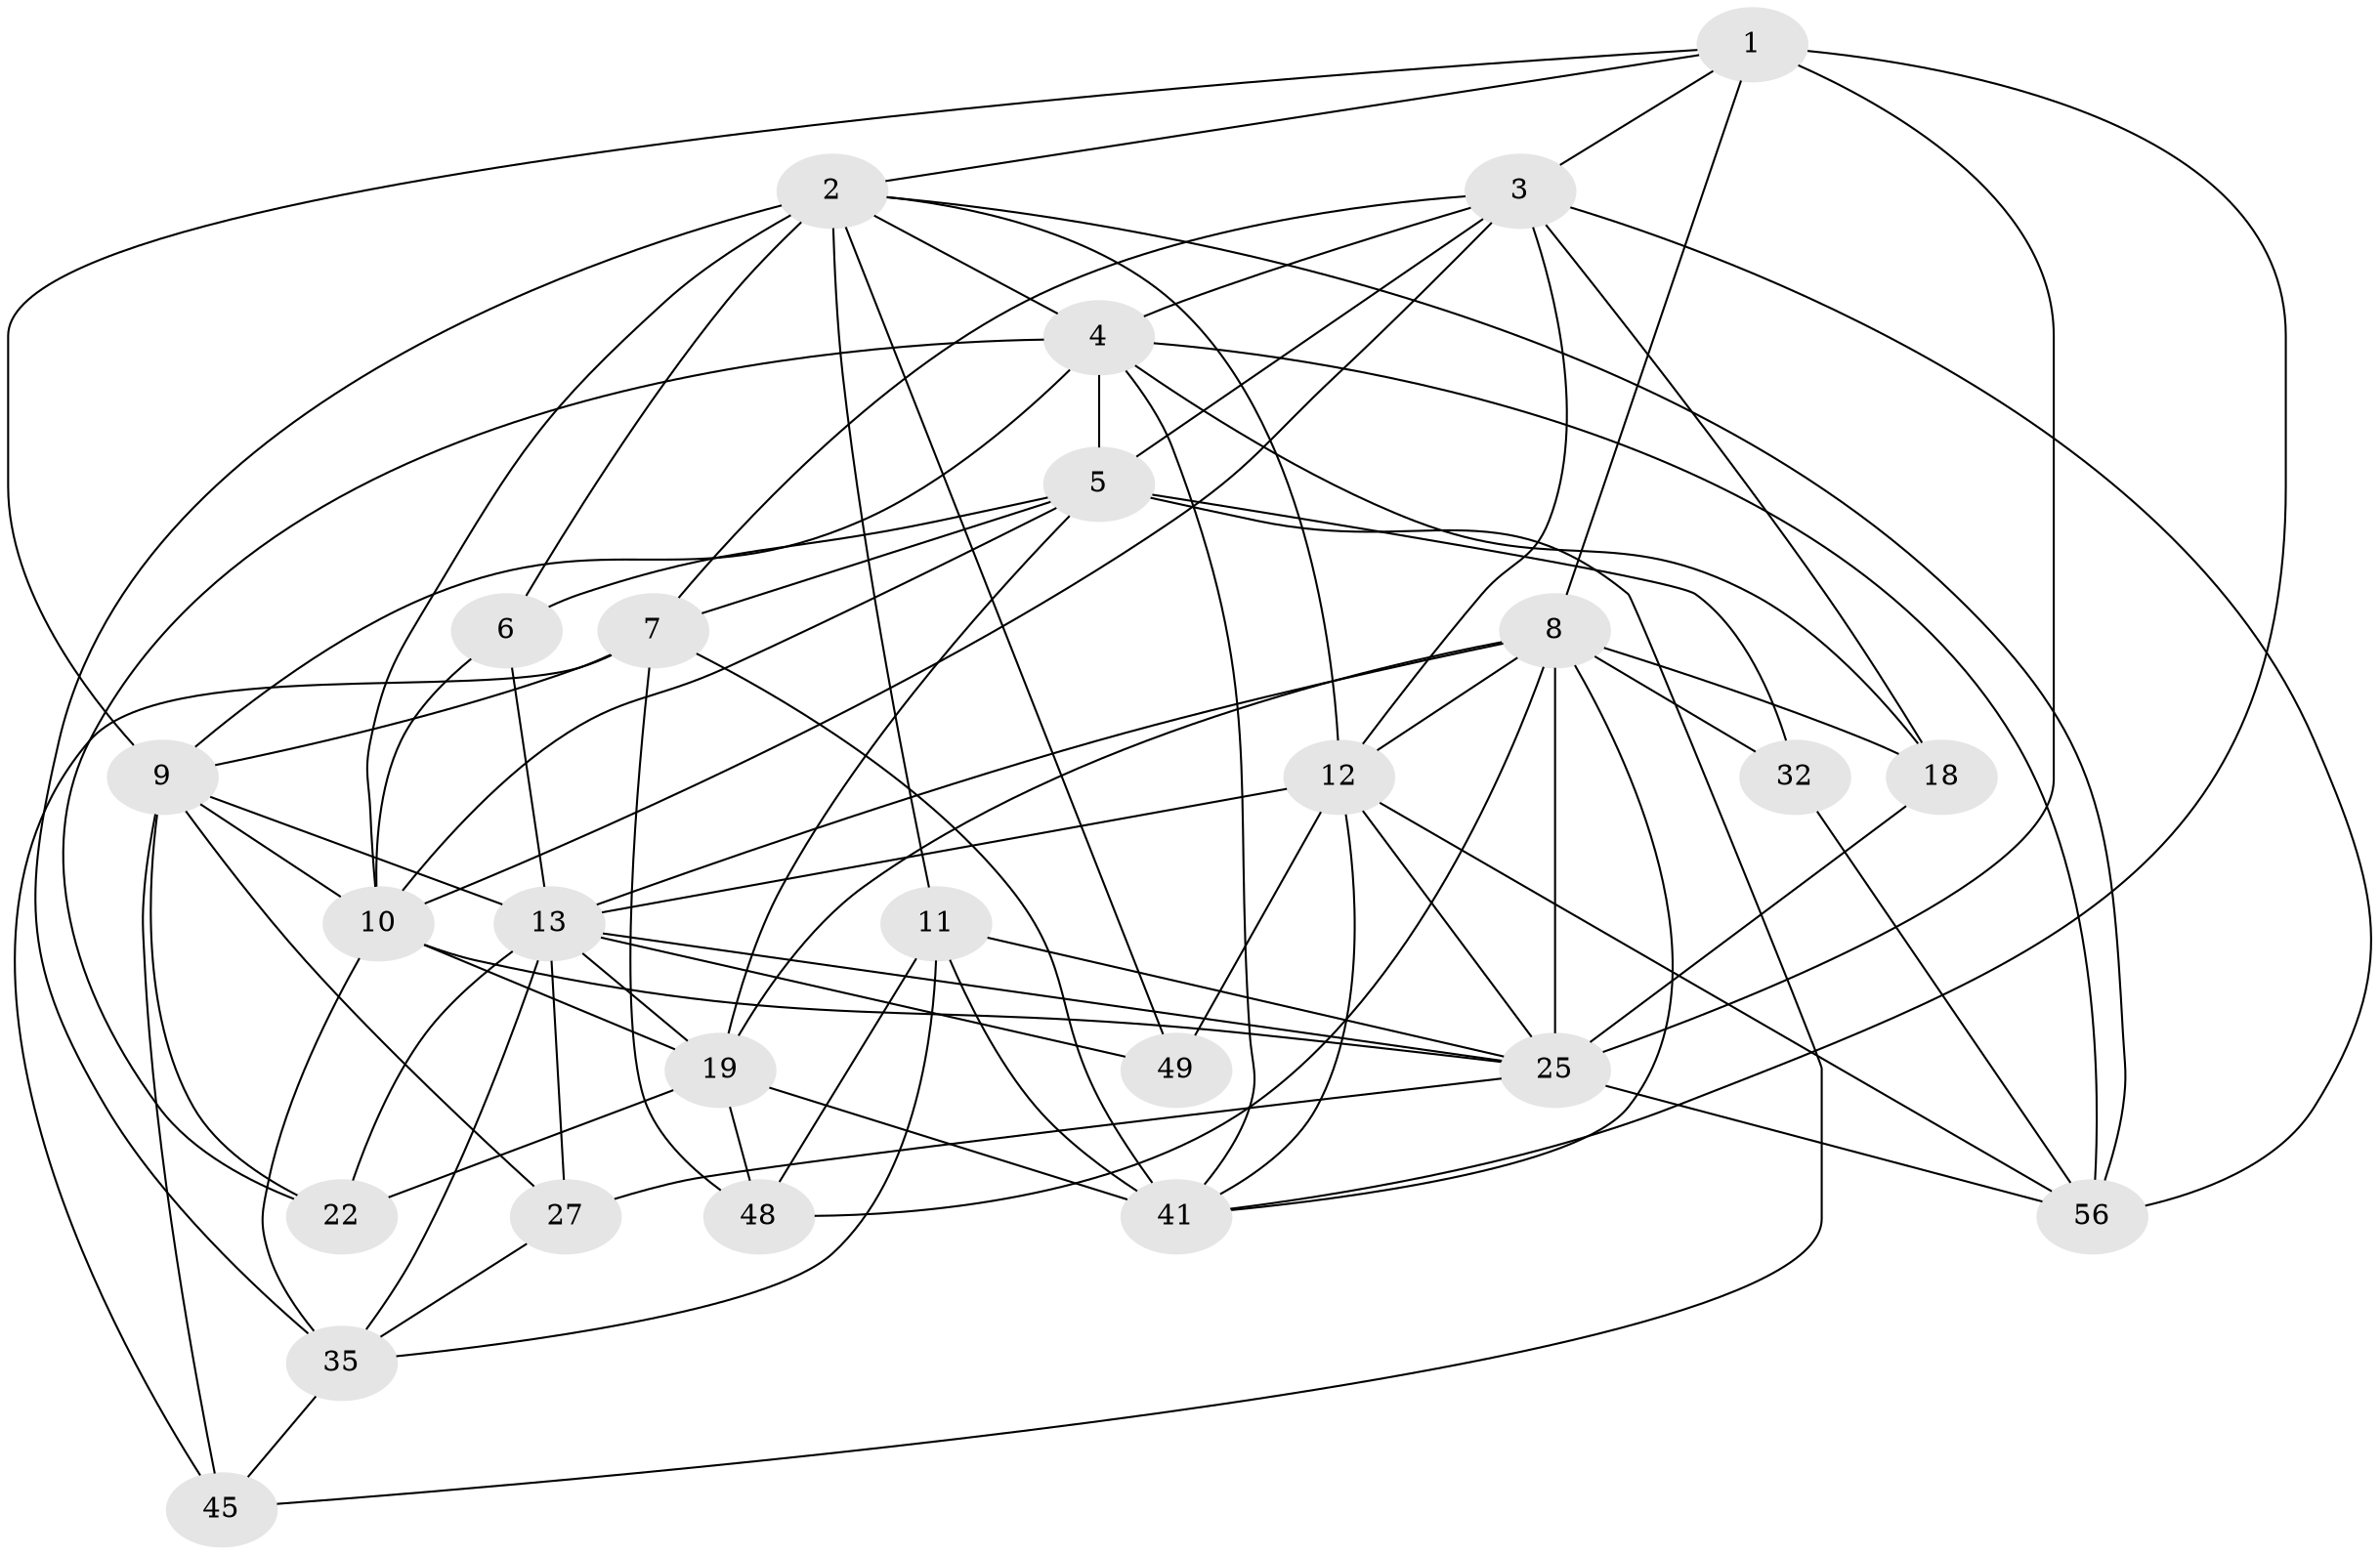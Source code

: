 // original degree distribution, {4: 1.0}
// Generated by graph-tools (version 1.1) at 2025/20/03/04/25 18:20:32]
// undirected, 25 vertices, 79 edges
graph export_dot {
graph [start="1"]
  node [color=gray90,style=filled];
  1 [super="+16"];
  2 [super="+63+23"];
  3 [super="+50+21"];
  4 [super="+62+14"];
  5 [super="+55+42+46"];
  6;
  7 [super="+30"];
  8 [super="+17+15"];
  9 [super="+31+40"];
  10 [super="+58+20"];
  11 [super="+28"];
  12 [super="+34+47"];
  13 [super="+61+51+26"];
  18;
  19 [super="+33+24+43"];
  22;
  25 [super="+29+36"];
  27;
  32;
  35 [super="+39"];
  41 [super="+53"];
  45;
  48;
  49;
  56 [super="+59"];
  1 -- 25;
  1 -- 8;
  1 -- 3;
  1 -- 2;
  1 -- 41;
  1 -- 9;
  2 -- 49;
  2 -- 11 [weight=2];
  2 -- 6;
  2 -- 4;
  2 -- 35;
  2 -- 56;
  2 -- 10;
  2 -- 12;
  3 -- 7;
  3 -- 5 [weight=2];
  3 -- 4;
  3 -- 18;
  3 -- 10;
  3 -- 12 [weight=2];
  3 -- 56;
  4 -- 56;
  4 -- 5;
  4 -- 9;
  4 -- 18;
  4 -- 22;
  4 -- 41;
  5 -- 32 [weight=2];
  5 -- 7;
  5 -- 10;
  5 -- 6;
  5 -- 19;
  5 -- 45;
  6 -- 10;
  6 -- 13;
  7 -- 48;
  7 -- 9;
  7 -- 45;
  7 -- 41;
  8 -- 41;
  8 -- 19 [weight=2];
  8 -- 25;
  8 -- 48;
  8 -- 32;
  8 -- 18;
  8 -- 13;
  8 -- 12;
  9 -- 27;
  9 -- 45;
  9 -- 10;
  9 -- 13;
  9 -- 22;
  10 -- 35;
  10 -- 19;
  10 -- 25;
  11 -- 41;
  11 -- 48;
  11 -- 25;
  11 -- 35;
  12 -- 56;
  12 -- 49 [weight=2];
  12 -- 25;
  12 -- 13;
  12 -- 41;
  13 -- 35;
  13 -- 25 [weight=2];
  13 -- 19 [weight=2];
  13 -- 49;
  13 -- 22;
  13 -- 27;
  18 -- 25;
  19 -- 22;
  19 -- 48;
  19 -- 41 [weight=2];
  25 -- 56;
  25 -- 27;
  27 -- 35;
  32 -- 56;
  35 -- 45;
}
